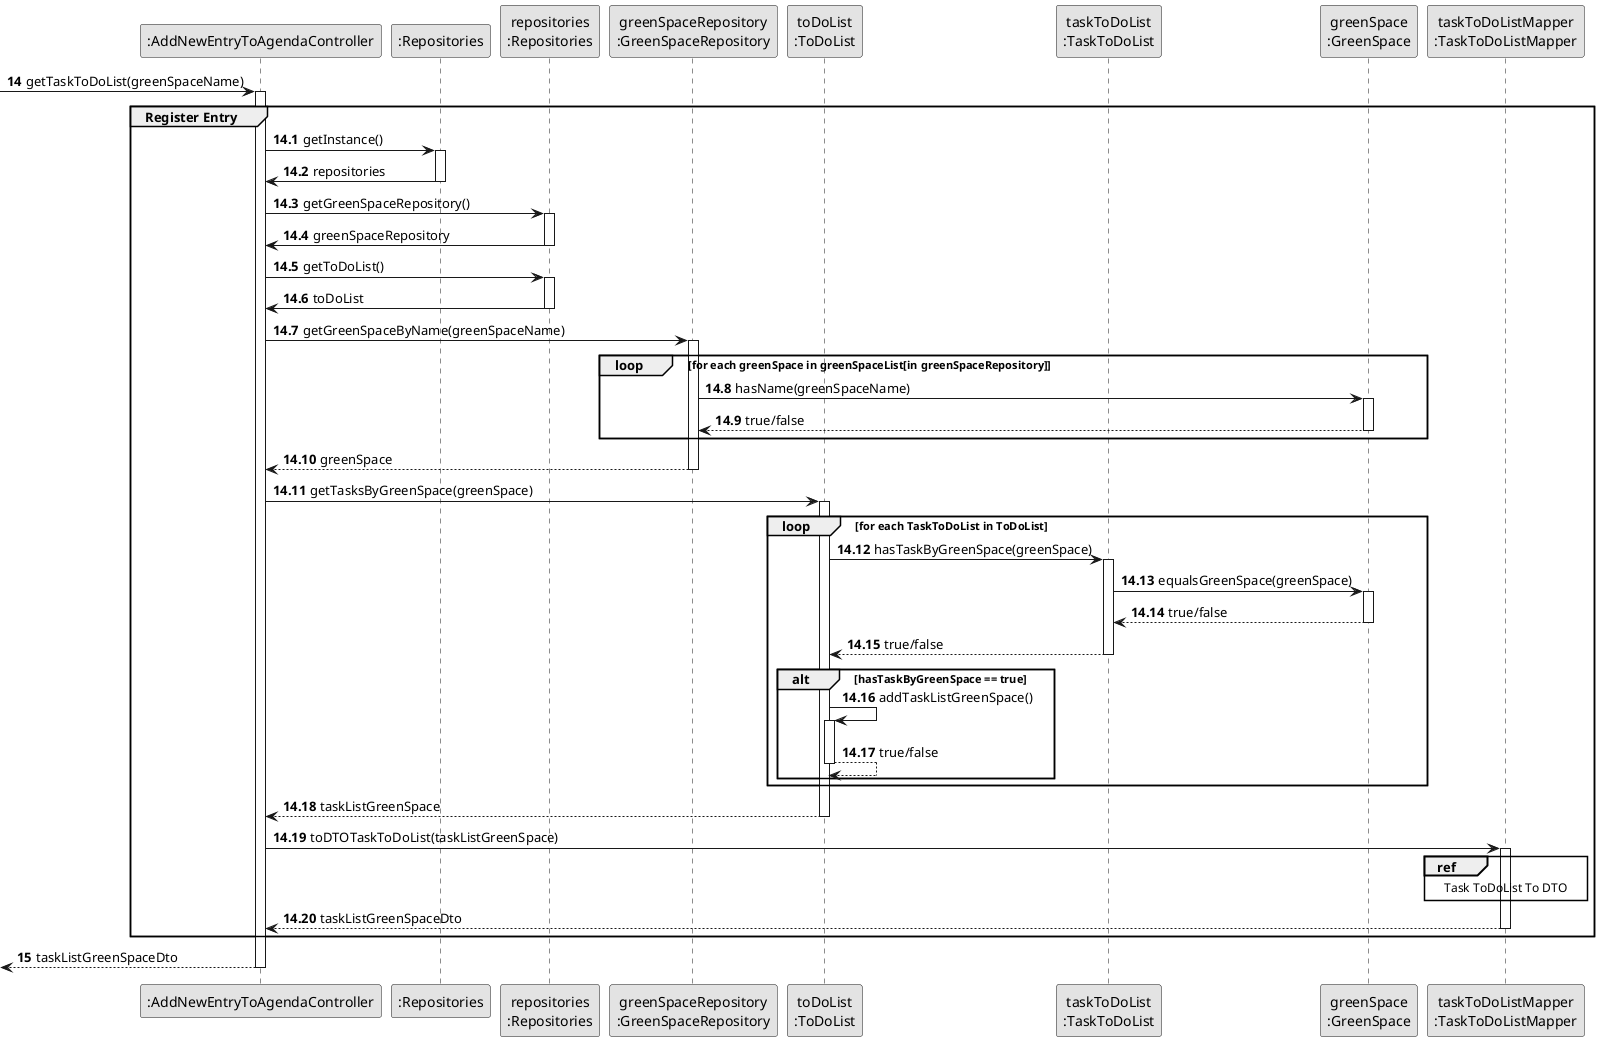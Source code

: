 @startuml
skinparam monochrome true
skinparam packageStyle rectangle
skinparam shadowing false

participant ":AddNewEntryToAgendaController" as CTRL
participant ":Repositories" as RepositorySingleton
participant "repositories\n:Repositories" as PLAT
participant "greenSpaceRepository\n:GreenSpaceRepository" as GSR
participant "toDoList\n:ToDoList" as TDL
participant "taskToDoList\n:TaskToDoList" as TTDL
participant "greenSpace\n:GreenSpace" as GS
participant "taskToDoListMapper\n:TaskToDoListMapper" as TTDLMP

autonumber 14
-> CTRL: getTaskToDoList(greenSpaceName)

autonumber 14.1
activate CTRL
    group Register Entry
 CTRL -> RepositorySingleton : getInstance()
    activate RepositorySingleton

    RepositorySingleton -> CTRL : repositories
    deactivate RepositorySingleton

    CTRL -> PLAT : getGreenSpaceRepository()
    activate PLAT

    PLAT -> CTRL : greenSpaceRepository
    deactivate PLAT

    CTRL -> PLAT : getToDoList()
    activate PLAT

    PLAT -> CTRL : toDoList
    deactivate PLAT

    CTRL -> GSR : getGreenSpaceByName(greenSpaceName)
    activate GSR

    loop for each greenSpace in greenSpaceList[in greenSpaceRepository]

                GSR -> GS : hasName(greenSpaceName)
                activate GS

                    GS --> GSR : true/false
                    deactivate GS

            end

                GSR --> CTRL : greenSpace
                deactivate GSR

            CTRL -> TDL : getTasksByGreenSpace(greenSpace)
            activate TDL

                    loop for each TaskToDoList in ToDoList

                    TDL -> TTDL: hasTaskByGreenSpace(greenSpace)
                    activate TTDL

                        TTDL -> GS : equalsGreenSpace(greenSpace)
                        activate GS

                        GS --> TTDL : true/false
                        deactivate GS

                            TTDL --> TDL: true/false
                            deactivate TTDL

                            alt hasTaskByGreenSpace == true
                                TDL -> TDL : addTaskListGreenSpace()
                                activate TDL

                                TDL --> TDL : true/false
                                deactivate TDL
                            end

                    end

            TDL --> CTRL : taskListGreenSpace
            deactivate TDL

            CTRL -> TTDLMP :toDTOTaskToDoList(taskListGreenSpace)
            activate TTDLMP

                    ref over TTDLMP
                        Task ToDoList To DTO
                    end ref

            TTDLMP --> CTRL : taskListGreenSpaceDto
            deactivate TTDLMP
    end

    autonumber 15
    <-- CTRL : taskListGreenSpaceDto
deactivate CTRL


@enduml